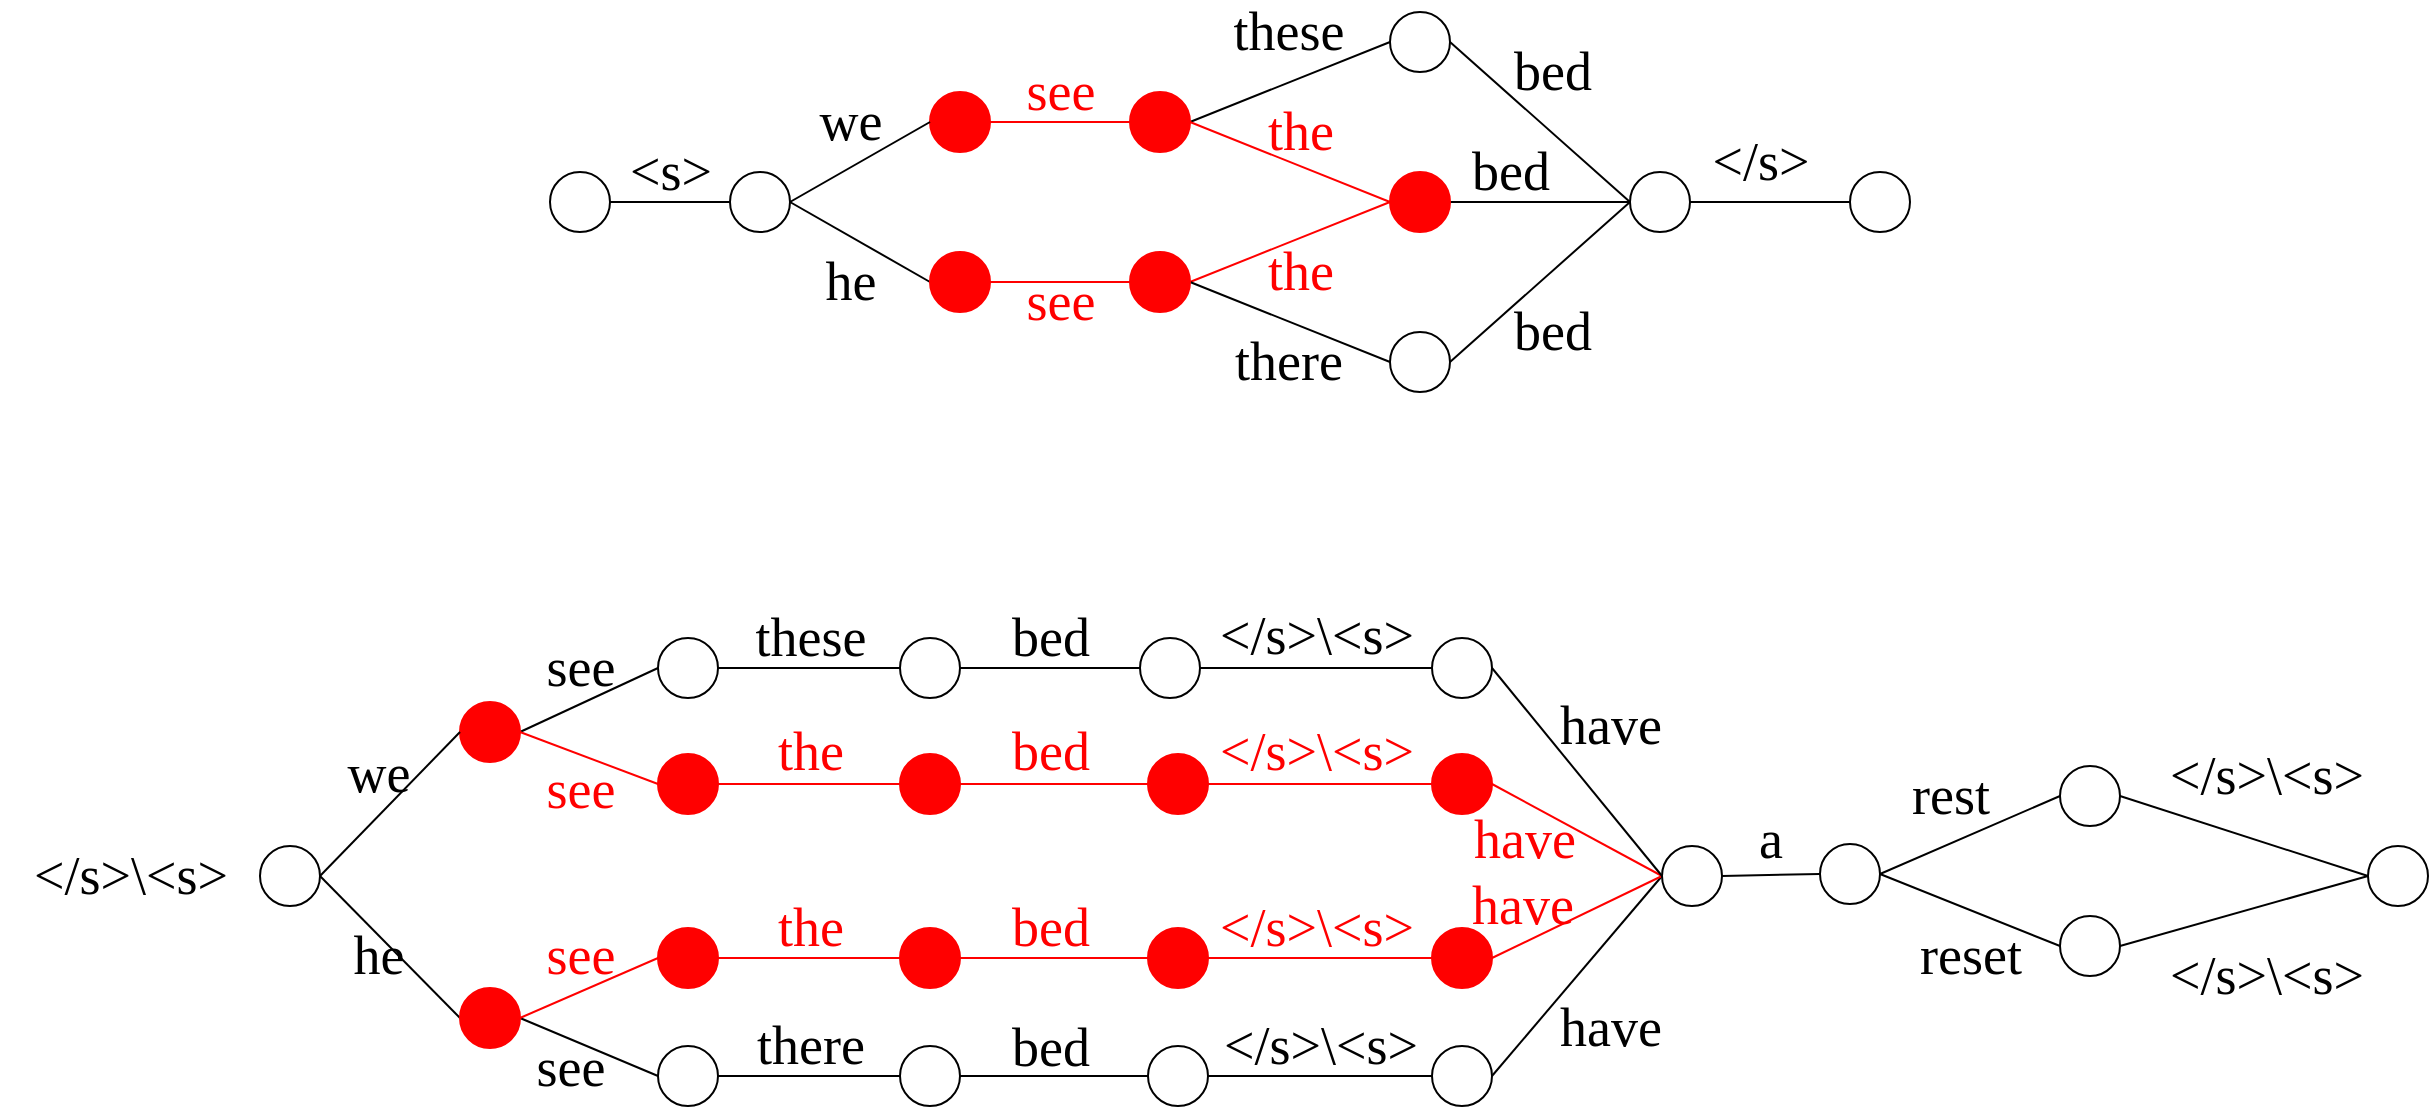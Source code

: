 <mxfile version="17.1.3" type="github"><diagram id="GkwxvoKI0v0egCr2lqlU" name="Page-1"><mxGraphModel dx="2365" dy="1613" grid="1" gridSize="10" guides="1" tooltips="1" connect="1" arrows="1" fold="1" page="1" pageScale="1" pageWidth="850" pageHeight="1100" math="0" shadow="0"><root><mxCell id="0"/><mxCell id="1" parent="0"/><mxCell id="Pq7oBgW0rJb-S-d0AddA-2" style="rounded=0;orthogonalLoop=1;jettySize=auto;html=1;exitX=1;exitY=0.5;exitDx=0;exitDy=0;entryX=0;entryY=0.5;entryDx=0;entryDy=0;endArrow=none;endFill=0;fontColor=#FF0000;strokeColor=#FF0000;fillColor=#e51400;" parent="1" source="Pq7oBgW0rJb-S-d0AddA-4" target="Pq7oBgW0rJb-S-d0AddA-7" edge="1"><mxGeometry relative="1" as="geometry"/></mxCell><mxCell id="Pq7oBgW0rJb-S-d0AddA-3" style="edgeStyle=none;rounded=0;orthogonalLoop=1;jettySize=auto;html=1;exitX=1;exitY=0.5;exitDx=0;exitDy=0;entryX=0;entryY=0.5;entryDx=0;entryDy=0;endArrow=none;endFill=0;fontColor=#FF0000;strokeColor=#FF0000;fillColor=#e51400;" parent="1" source="uQF2bjW9X4T5isOUZy0i-4" target="Pq7oBgW0rJb-S-d0AddA-10" edge="1"><mxGeometry relative="1" as="geometry"/></mxCell><mxCell id="Pq7oBgW0rJb-S-d0AddA-4" value="" style="ellipse;whiteSpace=wrap;html=1;aspect=fixed;fontColor=#ffffff;strokeColor=#FF0000;fillColor=#FF0000;" parent="1" vertex="1"><mxGeometry x="745" y="143" width="30" height="30" as="geometry"/></mxCell><mxCell id="Pq7oBgW0rJb-S-d0AddA-5" style="edgeStyle=none;rounded=0;orthogonalLoop=1;jettySize=auto;html=1;exitX=1;exitY=0.5;exitDx=0;exitDy=0;entryX=0;entryY=0.5;entryDx=0;entryDy=0;endArrow=none;endFill=0;" parent="1" source="Pq7oBgW0rJb-S-d0AddA-7" target="Pq7oBgW0rJb-S-d0AddA-12" edge="1"><mxGeometry relative="1" as="geometry"/></mxCell><mxCell id="Pq7oBgW0rJb-S-d0AddA-6" style="edgeStyle=none;rounded=0;orthogonalLoop=1;jettySize=auto;html=1;exitX=1;exitY=0.5;exitDx=0;exitDy=0;entryX=0;entryY=0.5;entryDx=0;entryDy=0;endArrow=none;endFill=0;strokeColor=#FF0000;fillColor=#e51400;" parent="1" source="Pq7oBgW0rJb-S-d0AddA-7" target="Pq7oBgW0rJb-S-d0AddA-15" edge="1"><mxGeometry relative="1" as="geometry"/></mxCell><mxCell id="Pq7oBgW0rJb-S-d0AddA-7" value="" style="ellipse;whiteSpace=wrap;html=1;aspect=fixed;fontColor=#ffffff;strokeColor=#FF0000;fillColor=#FF0000;" parent="1" vertex="1"><mxGeometry x="845" y="143" width="30" height="30" as="geometry"/></mxCell><mxCell id="Pq7oBgW0rJb-S-d0AddA-8" style="edgeStyle=none;rounded=0;orthogonalLoop=1;jettySize=auto;html=1;exitX=1;exitY=0.5;exitDx=0;exitDy=0;endArrow=none;endFill=0;entryX=0;entryY=0.5;entryDx=0;entryDy=0;strokeColor=#FF0000;fillColor=#e51400;" parent="1" source="Pq7oBgW0rJb-S-d0AddA-10" target="Pq7oBgW0rJb-S-d0AddA-15" edge="1"><mxGeometry relative="1" as="geometry"><mxPoint x="1045" y="223" as="targetPoint"/></mxGeometry></mxCell><mxCell id="Pq7oBgW0rJb-S-d0AddA-9" style="edgeStyle=none;rounded=0;orthogonalLoop=1;jettySize=auto;html=1;exitX=1;exitY=0.5;exitDx=0;exitDy=0;entryX=0;entryY=0.5;entryDx=0;entryDy=0;endArrow=none;endFill=0;" parent="1" source="Pq7oBgW0rJb-S-d0AddA-10" target="Pq7oBgW0rJb-S-d0AddA-17" edge="1"><mxGeometry relative="1" as="geometry"/></mxCell><mxCell id="Pq7oBgW0rJb-S-d0AddA-10" value="" style="ellipse;whiteSpace=wrap;html=1;aspect=fixed;fontColor=#ffffff;strokeColor=#FF0000;fillColor=#FF0000;" parent="1" vertex="1"><mxGeometry x="845" y="223" width="30" height="30" as="geometry"/></mxCell><mxCell id="Pq7oBgW0rJb-S-d0AddA-11" style="edgeStyle=none;rounded=0;orthogonalLoop=1;jettySize=auto;html=1;exitX=1;exitY=0.5;exitDx=0;exitDy=0;entryX=0;entryY=0.5;entryDx=0;entryDy=0;fontSize=18;endArrow=none;endFill=0;" parent="1" source="Pq7oBgW0rJb-S-d0AddA-12" target="Pq7oBgW0rJb-S-d0AddA-28" edge="1"><mxGeometry relative="1" as="geometry"/></mxCell><mxCell id="Pq7oBgW0rJb-S-d0AddA-12" value="" style="ellipse;whiteSpace=wrap;html=1;aspect=fixed;" parent="1" vertex="1"><mxGeometry x="975" y="103" width="30" height="30" as="geometry"/></mxCell><mxCell id="Pq7oBgW0rJb-S-d0AddA-13" style="edgeStyle=none;rounded=0;orthogonalLoop=1;jettySize=auto;html=1;exitX=1;exitY=0.5;exitDx=0;exitDy=0;entryX=0;entryY=0.5;entryDx=0;entryDy=0;fontSize=18;endArrow=none;endFill=0;" parent="1" source="Pq7oBgW0rJb-S-d0AddA-15" target="Pq7oBgW0rJb-S-d0AddA-28" edge="1"><mxGeometry relative="1" as="geometry"/></mxCell><mxCell id="Pq7oBgW0rJb-S-d0AddA-15" value="" style="ellipse;whiteSpace=wrap;html=1;aspect=fixed;strokeColor=#FF0000;fillColor=#FF0000;fontColor=#ffffff;" parent="1" vertex="1"><mxGeometry x="975" y="183" width="30" height="30" as="geometry"/></mxCell><mxCell id="Pq7oBgW0rJb-S-d0AddA-16" style="edgeStyle=none;rounded=0;orthogonalLoop=1;jettySize=auto;html=1;exitX=1;exitY=0.5;exitDx=0;exitDy=0;entryX=0;entryY=0.5;entryDx=0;entryDy=0;fontSize=18;endArrow=none;endFill=0;" parent="1" source="Pq7oBgW0rJb-S-d0AddA-17" target="Pq7oBgW0rJb-S-d0AddA-28" edge="1"><mxGeometry relative="1" as="geometry"><mxPoint x="1095" y="238" as="targetPoint"/></mxGeometry></mxCell><mxCell id="Pq7oBgW0rJb-S-d0AddA-17" value="" style="ellipse;whiteSpace=wrap;html=1;aspect=fixed;" parent="1" vertex="1"><mxGeometry x="975" y="263" width="30" height="30" as="geometry"/></mxCell><mxCell id="Pq7oBgW0rJb-S-d0AddA-24" style="edgeStyle=none;rounded=0;orthogonalLoop=1;jettySize=auto;html=1;exitX=1;exitY=0.5;exitDx=0;exitDy=0;entryX=0;entryY=0.5;entryDx=0;entryDy=0;fontSize=18;endArrow=none;endFill=0;" parent="1" source="Pq7oBgW0rJb-S-d0AddA-25" target="Pq7oBgW0rJb-S-d0AddA-4" edge="1"><mxGeometry relative="1" as="geometry"/></mxCell><mxCell id="uQF2bjW9X4T5isOUZy0i-5" style="rounded=0;orthogonalLoop=1;jettySize=auto;html=1;exitX=1;exitY=0.5;exitDx=0;exitDy=0;entryX=0;entryY=0.5;entryDx=0;entryDy=0;fontFamily=Georgia;fontSize=27;endArrow=none;endFill=0;" parent="1" source="Pq7oBgW0rJb-S-d0AddA-25" target="uQF2bjW9X4T5isOUZy0i-4" edge="1"><mxGeometry relative="1" as="geometry"/></mxCell><mxCell id="Pq7oBgW0rJb-S-d0AddA-25" value="" style="ellipse;whiteSpace=wrap;html=1;aspect=fixed;" parent="1" vertex="1"><mxGeometry x="645" y="183" width="30" height="30" as="geometry"/></mxCell><mxCell id="Pq7oBgW0rJb-S-d0AddA-27" style="edgeStyle=none;rounded=0;orthogonalLoop=1;jettySize=auto;html=1;exitX=1;exitY=0.5;exitDx=0;exitDy=0;entryX=0;entryY=0.5;entryDx=0;entryDy=0;fontSize=18;endArrow=none;endFill=0;" parent="1" source="Pq7oBgW0rJb-S-d0AddA-28" target="Pq7oBgW0rJb-S-d0AddA-35" edge="1"><mxGeometry relative="1" as="geometry"/></mxCell><mxCell id="Pq7oBgW0rJb-S-d0AddA-28" value="" style="ellipse;whiteSpace=wrap;html=1;aspect=fixed;" parent="1" vertex="1"><mxGeometry x="1095" y="183" width="30" height="30" as="geometry"/></mxCell><mxCell id="Pq7oBgW0rJb-S-d0AddA-35" value="" style="ellipse;whiteSpace=wrap;html=1;aspect=fixed;" parent="1" vertex="1"><mxGeometry x="1205" y="183" width="30" height="30" as="geometry"/></mxCell><mxCell id="uQF2bjW9X4T5isOUZy0i-2" style="edgeStyle=orthogonalEdgeStyle;rounded=0;orthogonalLoop=1;jettySize=auto;html=1;exitX=1;exitY=0.5;exitDx=0;exitDy=0;entryX=0;entryY=0.5;entryDx=0;entryDy=0;fontFamily=Georgia;fontSize=27;endArrow=none;endFill=0;" parent="1" source="uQF2bjW9X4T5isOUZy0i-1" target="Pq7oBgW0rJb-S-d0AddA-25" edge="1"><mxGeometry relative="1" as="geometry"/></mxCell><mxCell id="uQF2bjW9X4T5isOUZy0i-1" value="" style="ellipse;whiteSpace=wrap;html=1;aspect=fixed;" parent="1" vertex="1"><mxGeometry x="555" y="183" width="30" height="30" as="geometry"/></mxCell><mxCell id="uQF2bjW9X4T5isOUZy0i-3" value="&lt;font style=&quot;font-size: 27px&quot; face=&quot;Georgia&quot;&gt;&amp;lt;s&amp;gt;&lt;/font&gt;" style="text;html=1;align=center;verticalAlign=middle;resizable=0;points=[];autosize=1;strokeColor=none;fillColor=none;" parent="1" vertex="1"><mxGeometry x="585" y="173" width="60" height="20" as="geometry"/></mxCell><mxCell id="uQF2bjW9X4T5isOUZy0i-4" value="" style="ellipse;whiteSpace=wrap;html=1;aspect=fixed;fontColor=#ffffff;strokeColor=#FF0000;fillColor=#FF0000;" parent="1" vertex="1"><mxGeometry x="745" y="223" width="30" height="30" as="geometry"/></mxCell><mxCell id="uQF2bjW9X4T5isOUZy0i-6" value="&lt;font style=&quot;font-size: 27px&quot; face=&quot;Georgia&quot;&gt;we&lt;/font&gt;" style="text;html=1;align=center;verticalAlign=middle;resizable=0;points=[];autosize=1;strokeColor=none;fillColor=none;" parent="1" vertex="1"><mxGeometry x="680" y="148" width="50" height="20" as="geometry"/></mxCell><mxCell id="uQF2bjW9X4T5isOUZy0i-7" value="&lt;font style=&quot;font-size: 27px&quot; face=&quot;Georgia&quot;&gt;he&lt;/font&gt;" style="text;html=1;align=center;verticalAlign=middle;resizable=0;points=[];autosize=1;strokeColor=none;fillColor=none;" parent="1" vertex="1"><mxGeometry x="685" y="228" width="40" height="20" as="geometry"/></mxCell><mxCell id="uQF2bjW9X4T5isOUZy0i-8" value="&lt;font style=&quot;font-size: 27px&quot; face=&quot;Georgia&quot;&gt;see&lt;/font&gt;" style="text;html=1;align=center;verticalAlign=middle;resizable=0;points=[];autosize=1;strokeColor=none;fillColor=none;fontColor=#FF0000;" parent="1" vertex="1"><mxGeometry x="785" y="133" width="50" height="20" as="geometry"/></mxCell><mxCell id="uQF2bjW9X4T5isOUZy0i-9" value="&lt;font style=&quot;font-size: 27px&quot; face=&quot;Georgia&quot;&gt;see&lt;/font&gt;" style="text;html=1;align=center;verticalAlign=middle;resizable=0;points=[];autosize=1;strokeColor=none;fillColor=none;fontColor=#FF0000;" parent="1" vertex="1"><mxGeometry x="785" y="238" width="50" height="20" as="geometry"/></mxCell><mxCell id="uQF2bjW9X4T5isOUZy0i-10" value="&lt;font style=&quot;font-size: 27px&quot; face=&quot;Georgia&quot;&gt;the&lt;/font&gt;" style="text;html=1;align=center;verticalAlign=middle;resizable=0;points=[];autosize=1;strokeColor=none;fillColor=none;fontColor=#FF0000;" parent="1" vertex="1"><mxGeometry x="905" y="223" width="50" height="20" as="geometry"/></mxCell><mxCell id="uQF2bjW9X4T5isOUZy0i-11" value="&lt;font style=&quot;font-size: 27px&quot; face=&quot;Georgia&quot;&gt;the&lt;/font&gt;" style="text;html=1;align=center;verticalAlign=middle;resizable=0;points=[];autosize=1;strokeColor=none;fillColor=none;fontColor=#FF0000;" parent="1" vertex="1"><mxGeometry x="905" y="153" width="50" height="20" as="geometry"/></mxCell><mxCell id="uQF2bjW9X4T5isOUZy0i-12" value="&lt;font style=&quot;font-size: 27px&quot; face=&quot;Georgia&quot;&gt;these&lt;/font&gt;" style="text;html=1;align=center;verticalAlign=middle;resizable=0;points=[];autosize=1;strokeColor=none;fillColor=none;" parent="1" vertex="1"><mxGeometry x="884" y="103" width="80" height="20" as="geometry"/></mxCell><mxCell id="uQF2bjW9X4T5isOUZy0i-13" value="&lt;font style=&quot;font-size: 27px&quot; face=&quot;Georgia&quot;&gt;there&lt;/font&gt;" style="text;html=1;align=center;verticalAlign=middle;resizable=0;points=[];autosize=1;strokeColor=none;fillColor=none;" parent="1" vertex="1"><mxGeometry x="884" y="268" width="80" height="20" as="geometry"/></mxCell><mxCell id="uQF2bjW9X4T5isOUZy0i-14" value="&lt;font style=&quot;font-size: 27px&quot; face=&quot;Georgia&quot;&gt;bed&lt;/font&gt;" style="text;html=1;align=center;verticalAlign=middle;resizable=0;points=[];autosize=1;strokeColor=none;fillColor=none;" parent="1" vertex="1"><mxGeometry x="1026" y="123" width="60" height="20" as="geometry"/></mxCell><mxCell id="uQF2bjW9X4T5isOUZy0i-15" value="&lt;font style=&quot;font-size: 27px&quot; face=&quot;Georgia&quot;&gt;bed&lt;/font&gt;" style="text;html=1;align=center;verticalAlign=middle;resizable=0;points=[];autosize=1;strokeColor=none;fillColor=none;" parent="1" vertex="1"><mxGeometry x="1005" y="173" width="60" height="20" as="geometry"/></mxCell><mxCell id="uQF2bjW9X4T5isOUZy0i-18" value="&lt;font style=&quot;font-size: 27px&quot; face=&quot;Georgia&quot;&gt;&amp;lt;/s&amp;gt;&lt;/font&gt;" style="text;html=1;align=center;verticalAlign=middle;resizable=0;points=[];autosize=1;strokeColor=none;fillColor=none;" parent="1" vertex="1"><mxGeometry x="1125" y="168" width="70" height="20" as="geometry"/></mxCell><mxCell id="uQF2bjW9X4T5isOUZy0i-20" style="rounded=0;orthogonalLoop=1;jettySize=auto;html=1;exitX=1;exitY=0.5;exitDx=0;exitDy=0;entryX=0;entryY=0.5;entryDx=0;entryDy=0;endArrow=none;endFill=0;fontColor=#FF0000;strokeColor=#000000;" parent="1" source="uQF2bjW9X4T5isOUZy0i-22" target="uQF2bjW9X4T5isOUZy0i-25" edge="1"><mxGeometry relative="1" as="geometry"/></mxCell><mxCell id="uQF2bjW9X4T5isOUZy0i-21" style="edgeStyle=none;rounded=0;orthogonalLoop=1;jettySize=auto;html=1;exitX=1;exitY=0.5;exitDx=0;exitDy=0;entryX=0;entryY=0.5;entryDx=0;entryDy=0;endArrow=none;endFill=0;fontColor=#FF0000;strokeColor=#000000;" parent="1" source="uQF2bjW9X4T5isOUZy0i-47" target="uQF2bjW9X4T5isOUZy0i-28" edge="1"><mxGeometry relative="1" as="geometry"/></mxCell><mxCell id="LwhTmWAjGXsf5G4LRFbt-48" style="edgeStyle=none;rounded=0;orthogonalLoop=1;jettySize=auto;html=1;exitX=1;exitY=0.5;exitDx=0;exitDy=0;entryX=0;entryY=0.5;entryDx=0;entryDy=0;fontColor=#FF0000;endArrow=none;endFill=0;strokeColor=#FF0000;" parent="1" source="uQF2bjW9X4T5isOUZy0i-22" target="LwhTmWAjGXsf5G4LRFbt-44" edge="1"><mxGeometry relative="1" as="geometry"/></mxCell><mxCell id="uQF2bjW9X4T5isOUZy0i-22" value="" style="ellipse;whiteSpace=wrap;html=1;aspect=fixed;fillColor=#FF0000;strokeColor=#FF0000;" parent="1" vertex="1"><mxGeometry x="510" y="448" width="30" height="30" as="geometry"/></mxCell><mxCell id="uQF2bjW9X4T5isOUZy0i-23" style="edgeStyle=none;rounded=0;orthogonalLoop=1;jettySize=auto;html=1;exitX=1;exitY=0.5;exitDx=0;exitDy=0;entryX=0;entryY=0.5;entryDx=0;entryDy=0;endArrow=none;endFill=0;" parent="1" source="uQF2bjW9X4T5isOUZy0i-25" target="uQF2bjW9X4T5isOUZy0i-30" edge="1"><mxGeometry relative="1" as="geometry"/></mxCell><mxCell id="uQF2bjW9X4T5isOUZy0i-25" value="" style="ellipse;whiteSpace=wrap;html=1;aspect=fixed;fillColor=none;" parent="1" vertex="1"><mxGeometry x="609" y="416" width="30" height="30" as="geometry"/></mxCell><mxCell id="uQF2bjW9X4T5isOUZy0i-27" style="edgeStyle=none;rounded=0;orthogonalLoop=1;jettySize=auto;html=1;exitX=1;exitY=0.5;exitDx=0;exitDy=0;entryX=0;entryY=0.5;entryDx=0;entryDy=0;endArrow=none;endFill=0;" parent="1" source="uQF2bjW9X4T5isOUZy0i-28" target="uQF2bjW9X4T5isOUZy0i-35" edge="1"><mxGeometry relative="1" as="geometry"><mxPoint x="630" y="570" as="sourcePoint"/></mxGeometry></mxCell><mxCell id="uQF2bjW9X4T5isOUZy0i-28" value="" style="ellipse;whiteSpace=wrap;html=1;aspect=fixed;fillColor=none;" parent="1" vertex="1"><mxGeometry x="609" y="620" width="30" height="30" as="geometry"/></mxCell><mxCell id="LwhTmWAjGXsf5G4LRFbt-18" style="edgeStyle=none;rounded=0;orthogonalLoop=1;jettySize=auto;html=1;exitX=1;exitY=0.5;exitDx=0;exitDy=0;entryX=0;entryY=0.5;entryDx=0;entryDy=0;fontColor=#000000;endArrow=none;endFill=0;strokeColor=#000000;" parent="1" source="uQF2bjW9X4T5isOUZy0i-30" target="LwhTmWAjGXsf5G4LRFbt-15" edge="1"><mxGeometry relative="1" as="geometry"/></mxCell><mxCell id="uQF2bjW9X4T5isOUZy0i-30" value="" style="ellipse;whiteSpace=wrap;html=1;aspect=fixed;" parent="1" vertex="1"><mxGeometry x="730" y="416" width="30" height="30" as="geometry"/></mxCell><mxCell id="uQF2bjW9X4T5isOUZy0i-31" style="edgeStyle=none;rounded=0;orthogonalLoop=1;jettySize=auto;html=1;exitX=1;exitY=0.5;exitDx=0;exitDy=0;entryX=0;entryY=0.5;entryDx=0;entryDy=0;fontSize=18;endArrow=none;endFill=0;fontColor=#FF0000;strokeColor=#FF0000;" parent="1" source="uQF2bjW9X4T5isOUZy0i-33" target="uQF2bjW9X4T5isOUZy0i-40" edge="1"><mxGeometry relative="1" as="geometry"/></mxCell><mxCell id="uQF2bjW9X4T5isOUZy0i-33" value="" style="ellipse;whiteSpace=wrap;html=1;aspect=fixed;fontColor=#FF0000;fillColor=#FF0000;strokeColor=#FF0000;" parent="1" vertex="1"><mxGeometry x="730" y="474" width="30" height="30" as="geometry"/></mxCell><mxCell id="uQF2bjW9X4T5isOUZy0i-34" style="edgeStyle=none;rounded=0;orthogonalLoop=1;jettySize=auto;html=1;exitX=1;exitY=0.5;exitDx=0;exitDy=0;entryX=0;entryY=0.5;entryDx=0;entryDy=0;fontSize=18;endArrow=none;endFill=0;" parent="1" source="uQF2bjW9X4T5isOUZy0i-35" target="LwhTmWAjGXsf5G4LRFbt-22" edge="1"><mxGeometry relative="1" as="geometry"><mxPoint x="850" y="555.0" as="targetPoint"/></mxGeometry></mxCell><mxCell id="uQF2bjW9X4T5isOUZy0i-35" value="" style="ellipse;whiteSpace=wrap;html=1;aspect=fixed;" parent="1" vertex="1"><mxGeometry x="730" y="620" width="30" height="30" as="geometry"/></mxCell><mxCell id="uQF2bjW9X4T5isOUZy0i-36" style="edgeStyle=none;rounded=0;orthogonalLoop=1;jettySize=auto;html=1;exitX=1;exitY=0.5;exitDx=0;exitDy=0;entryX=0;entryY=0.5;entryDx=0;entryDy=0;fontSize=18;endArrow=none;endFill=0;" parent="1" source="uQF2bjW9X4T5isOUZy0i-38" target="uQF2bjW9X4T5isOUZy0i-22" edge="1"><mxGeometry relative="1" as="geometry"/></mxCell><mxCell id="uQF2bjW9X4T5isOUZy0i-37" style="rounded=0;orthogonalLoop=1;jettySize=auto;html=1;exitX=1;exitY=0.5;exitDx=0;exitDy=0;entryX=0;entryY=0.5;entryDx=0;entryDy=0;fontFamily=Georgia;fontSize=27;endArrow=none;endFill=0;" parent="1" source="uQF2bjW9X4T5isOUZy0i-38" target="uQF2bjW9X4T5isOUZy0i-47" edge="1"><mxGeometry relative="1" as="geometry"/></mxCell><mxCell id="uQF2bjW9X4T5isOUZy0i-38" value="" style="ellipse;whiteSpace=wrap;html=1;aspect=fixed;" parent="1" vertex="1"><mxGeometry x="410" y="520" width="30" height="30" as="geometry"/></mxCell><mxCell id="uQF2bjW9X4T5isOUZy0i-39" style="edgeStyle=none;rounded=0;orthogonalLoop=1;jettySize=auto;html=1;exitX=1;exitY=0.5;exitDx=0;exitDy=0;entryX=0;entryY=0.5;entryDx=0;entryDy=0;fontSize=18;endArrow=none;endFill=0;fontColor=#FF0000;strokeColor=#FF0000;" parent="1" source="uQF2bjW9X4T5isOUZy0i-40" target="uQF2bjW9X4T5isOUZy0i-43" edge="1"><mxGeometry relative="1" as="geometry"/></mxCell><mxCell id="uQF2bjW9X4T5isOUZy0i-40" value="" style="ellipse;whiteSpace=wrap;html=1;aspect=fixed;fontColor=#FF0000;fillColor=#FF0000;strokeColor=#FF0000;" parent="1" vertex="1"><mxGeometry x="854" y="474" width="30" height="30" as="geometry"/></mxCell><mxCell id="LwhTmWAjGXsf5G4LRFbt-53" style="edgeStyle=none;rounded=0;orthogonalLoop=1;jettySize=auto;html=1;exitX=1;exitY=0.5;exitDx=0;exitDy=0;entryX=0;entryY=0.5;entryDx=0;entryDy=0;fontColor=#FF0000;endArrow=none;endFill=0;strokeColor=#FF0000;" parent="1" source="uQF2bjW9X4T5isOUZy0i-43" target="LwhTmWAjGXsf5G4LRFbt-28" edge="1"><mxGeometry relative="1" as="geometry"/></mxCell><mxCell id="uQF2bjW9X4T5isOUZy0i-43" value="" style="ellipse;whiteSpace=wrap;html=1;aspect=fixed;fontColor=#FF0000;fillColor=#FF0000;strokeColor=#FF0000;" parent="1" vertex="1"><mxGeometry x="996" y="474" width="30" height="30" as="geometry"/></mxCell><mxCell id="uQF2bjW9X4T5isOUZy0i-46" value="&lt;span style=&quot;font-family: &amp;#34;georgia&amp;#34; ; font-size: 27px&quot;&gt;&amp;lt;/s&amp;gt;\&amp;lt;s&amp;gt;&lt;/span&gt;" style="text;html=1;align=center;verticalAlign=middle;resizable=0;points=[];autosize=1;strokeColor=none;fillColor=none;" parent="1" vertex="1"><mxGeometry x="280" y="525" width="130" height="20" as="geometry"/></mxCell><mxCell id="LwhTmWAjGXsf5G4LRFbt-50" style="edgeStyle=none;rounded=0;orthogonalLoop=1;jettySize=auto;html=1;exitX=1;exitY=0.5;exitDx=0;exitDy=0;entryX=0;entryY=0.5;entryDx=0;entryDy=0;fontColor=#FF0000;endArrow=none;endFill=0;strokeColor=#FF0000;" parent="1" source="uQF2bjW9X4T5isOUZy0i-47" target="LwhTmWAjGXsf5G4LRFbt-45" edge="1"><mxGeometry relative="1" as="geometry"/></mxCell><mxCell id="uQF2bjW9X4T5isOUZy0i-47" value="" style="ellipse;whiteSpace=wrap;html=1;aspect=fixed;fillColor=#FF0000;strokeColor=#FF0000;" parent="1" vertex="1"><mxGeometry x="510" y="591" width="30" height="30" as="geometry"/></mxCell><mxCell id="uQF2bjW9X4T5isOUZy0i-48" value="&lt;font style=&quot;font-size: 27px&quot; face=&quot;Georgia&quot;&gt;we&lt;/font&gt;" style="text;html=1;align=center;verticalAlign=middle;resizable=0;points=[];autosize=1;strokeColor=none;fillColor=none;" parent="1" vertex="1"><mxGeometry x="444" y="474" width="50" height="20" as="geometry"/></mxCell><mxCell id="uQF2bjW9X4T5isOUZy0i-49" value="&lt;font style=&quot;font-size: 27px&quot; face=&quot;Georgia&quot;&gt;he&lt;/font&gt;" style="text;html=1;align=center;verticalAlign=middle;resizable=0;points=[];autosize=1;strokeColor=none;fillColor=none;" parent="1" vertex="1"><mxGeometry x="449" y="565" width="40" height="20" as="geometry"/></mxCell><mxCell id="uQF2bjW9X4T5isOUZy0i-50" value="&lt;font style=&quot;font-size: 27px&quot; face=&quot;Georgia&quot;&gt;see&lt;/font&gt;" style="text;html=1;align=center;verticalAlign=middle;resizable=0;points=[];autosize=1;fillColor=none;" parent="1" vertex="1"><mxGeometry x="545" y="421" width="50" height="20" as="geometry"/></mxCell><mxCell id="uQF2bjW9X4T5isOUZy0i-51" value="&lt;font style=&quot;font-size: 27px&quot; face=&quot;Georgia&quot;&gt;see&lt;/font&gt;" style="text;html=1;align=center;verticalAlign=middle;resizable=0;points=[];autosize=1;fillColor=none;" parent="1" vertex="1"><mxGeometry x="540" y="621" width="50" height="20" as="geometry"/></mxCell><mxCell id="uQF2bjW9X4T5isOUZy0i-52" value="&lt;font style=&quot;font-size: 27px&quot; face=&quot;Georgia&quot;&gt;the&lt;/font&gt;" style="text;html=1;align=center;verticalAlign=middle;resizable=0;points=[];autosize=1;strokeColor=none;fillColor=none;fontColor=#FF0000;" parent="1" vertex="1"><mxGeometry x="660" y="551" width="50" height="20" as="geometry"/></mxCell><mxCell id="uQF2bjW9X4T5isOUZy0i-53" value="&lt;font style=&quot;font-size: 27px&quot; face=&quot;Georgia&quot;&gt;the&lt;/font&gt;" style="text;html=1;align=center;verticalAlign=middle;resizable=0;points=[];autosize=1;strokeColor=none;fillColor=none;fontColor=#FF0000;" parent="1" vertex="1"><mxGeometry x="660" y="463" width="50" height="20" as="geometry"/></mxCell><mxCell id="uQF2bjW9X4T5isOUZy0i-54" value="&lt;font style=&quot;font-size: 27px&quot; face=&quot;Georgia&quot;&gt;these&lt;/font&gt;" style="text;html=1;align=center;verticalAlign=middle;resizable=0;points=[];autosize=1;strokeColor=none;fillColor=none;" parent="1" vertex="1"><mxGeometry x="645" y="406" width="80" height="20" as="geometry"/></mxCell><mxCell id="uQF2bjW9X4T5isOUZy0i-55" value="&lt;font style=&quot;font-size: 27px&quot; face=&quot;Georgia&quot;&gt;there&lt;/font&gt;" style="text;html=1;align=center;verticalAlign=middle;resizable=0;points=[];autosize=1;strokeColor=none;fillColor=none;" parent="1" vertex="1"><mxGeometry x="645" y="610" width="80" height="20" as="geometry"/></mxCell><mxCell id="uQF2bjW9X4T5isOUZy0i-56" value="&lt;font style=&quot;font-size: 27px&quot; face=&quot;Georgia&quot;&gt;bed&lt;/font&gt;" style="text;html=1;align=center;verticalAlign=middle;resizable=0;points=[];autosize=1;strokeColor=none;fillColor=none;fontColor=#000000;" parent="1" vertex="1"><mxGeometry x="775" y="406" width="60" height="20" as="geometry"/></mxCell><mxCell id="uQF2bjW9X4T5isOUZy0i-57" value="&lt;font style=&quot;font-size: 27px&quot; face=&quot;Georgia&quot;&gt;bed&lt;/font&gt;" style="text;html=1;align=center;verticalAlign=middle;resizable=0;points=[];autosize=1;strokeColor=none;fillColor=none;fontColor=#FF0000;" parent="1" vertex="1"><mxGeometry x="775" y="463" width="60" height="20" as="geometry"/></mxCell><mxCell id="uQF2bjW9X4T5isOUZy0i-60" value="&lt;font style=&quot;font-size: 27px&quot; face=&quot;Georgia&quot;&gt;&amp;lt;/s&amp;gt;\&amp;lt;s&amp;gt;&lt;/font&gt;" style="text;html=1;align=center;verticalAlign=middle;resizable=0;points=[];autosize=1;strokeColor=none;fillColor=none;fontColor=#000000;" parent="1" vertex="1"><mxGeometry x="873" y="405" width="130" height="20" as="geometry"/></mxCell><mxCell id="uQF2bjW9X4T5isOUZy0i-73" style="edgeStyle=none;rounded=0;orthogonalLoop=1;jettySize=auto;html=1;exitX=1;exitY=0.5;exitDx=0;exitDy=0;entryX=0;entryY=0.5;entryDx=0;entryDy=0;fontSize=18;endArrow=none;endFill=0;" parent="1" source="uQF2bjW9X4T5isOUZy0i-75" target="uQF2bjW9X4T5isOUZy0i-82" edge="1"><mxGeometry relative="1" as="geometry"/></mxCell><mxCell id="uQF2bjW9X4T5isOUZy0i-74" style="edgeStyle=none;rounded=0;orthogonalLoop=1;jettySize=auto;html=1;exitX=1;exitY=0.5;exitDx=0;exitDy=0;entryX=0;entryY=0.5;entryDx=0;entryDy=0;fontSize=18;endArrow=none;endFill=0;" parent="1" source="uQF2bjW9X4T5isOUZy0i-75" target="uQF2bjW9X4T5isOUZy0i-84" edge="1"><mxGeometry relative="1" as="geometry"/></mxCell><mxCell id="uQF2bjW9X4T5isOUZy0i-75" value="" style="ellipse;whiteSpace=wrap;html=1;aspect=fixed;fillColor=none;" parent="1" vertex="1"><mxGeometry x="1190" y="519" width="30" height="30" as="geometry"/></mxCell><mxCell id="uQF2bjW9X4T5isOUZy0i-81" style="edgeStyle=none;rounded=0;orthogonalLoop=1;jettySize=auto;html=1;exitX=1;exitY=0.5;exitDx=0;exitDy=0;entryX=0;entryY=0.5;entryDx=0;entryDy=0;fontSize=18;endArrow=none;endFill=0;" parent="1" source="uQF2bjW9X4T5isOUZy0i-82" target="uQF2bjW9X4T5isOUZy0i-85" edge="1"><mxGeometry relative="1" as="geometry"/></mxCell><mxCell id="uQF2bjW9X4T5isOUZy0i-82" value="" style="ellipse;whiteSpace=wrap;html=1;aspect=fixed;" parent="1" vertex="1"><mxGeometry x="1310" y="480" width="30" height="30" as="geometry"/></mxCell><mxCell id="uQF2bjW9X4T5isOUZy0i-83" style="edgeStyle=none;rounded=0;orthogonalLoop=1;jettySize=auto;html=1;exitX=1;exitY=0.5;exitDx=0;exitDy=0;fontSize=18;endArrow=none;endFill=0;entryX=0;entryY=0.5;entryDx=0;entryDy=0;" parent="1" source="uQF2bjW9X4T5isOUZy0i-84" target="uQF2bjW9X4T5isOUZy0i-85" edge="1"><mxGeometry relative="1" as="geometry"><mxPoint x="1570" y="560" as="targetPoint"/></mxGeometry></mxCell><mxCell id="uQF2bjW9X4T5isOUZy0i-84" value="" style="ellipse;whiteSpace=wrap;html=1;aspect=fixed;" parent="1" vertex="1"><mxGeometry x="1310" y="555" width="30" height="30" as="geometry"/></mxCell><mxCell id="uQF2bjW9X4T5isOUZy0i-85" value="" style="ellipse;whiteSpace=wrap;html=1;aspect=fixed;" parent="1" vertex="1"><mxGeometry x="1464" y="520" width="30" height="30" as="geometry"/></mxCell><mxCell id="uQF2bjW9X4T5isOUZy0i-99" value="&lt;font style=&quot;font-size: 27px&quot; face=&quot;Georgia&quot;&gt;rest&lt;/font&gt;" style="text;html=1;align=center;verticalAlign=middle;resizable=0;points=[];autosize=1;strokeColor=none;fillColor=none;" parent="1" vertex="1"><mxGeometry x="1225" y="485" width="60" height="20" as="geometry"/></mxCell><mxCell id="uQF2bjW9X4T5isOUZy0i-100" value="&lt;font style=&quot;font-size: 27px&quot; face=&quot;Georgia&quot;&gt;reset&lt;/font&gt;" style="text;html=1;align=center;verticalAlign=middle;resizable=0;points=[];autosize=1;strokeColor=none;fillColor=none;" parent="1" vertex="1"><mxGeometry x="1230" y="565" width="70" height="20" as="geometry"/></mxCell><mxCell id="uQF2bjW9X4T5isOUZy0i-104" value="&lt;font style=&quot;font-size: 27px&quot; face=&quot;Georgia&quot;&gt;&amp;lt;/s&amp;gt;\&amp;lt;s&amp;gt;&lt;/font&gt;" style="text;html=1;align=center;verticalAlign=middle;resizable=0;points=[];autosize=1;strokeColor=none;fillColor=none;" parent="1" vertex="1"><mxGeometry x="1348" y="475" width="130" height="20" as="geometry"/></mxCell><mxCell id="uQF2bjW9X4T5isOUZy0i-105" value="&lt;font style=&quot;font-size: 27px&quot; face=&quot;Georgia&quot;&gt;&amp;lt;/s&amp;gt;\&amp;lt;s&amp;gt;&lt;/font&gt;" style="text;html=1;align=center;verticalAlign=middle;resizable=0;points=[];autosize=1;strokeColor=none;fillColor=none;" parent="1" vertex="1"><mxGeometry x="1348" y="575" width="130" height="20" as="geometry"/></mxCell><mxCell id="uQF2bjW9X4T5isOUZy0i-108" value="&lt;font style=&quot;font-size: 27px&quot; face=&quot;Georgia&quot;&gt;bed&lt;/font&gt;" style="text;html=1;align=center;verticalAlign=middle;resizable=0;points=[];autosize=1;strokeColor=none;fillColor=none;" parent="1" vertex="1"><mxGeometry x="1026" y="253" width="60" height="20" as="geometry"/></mxCell><mxCell id="LwhTmWAjGXsf5G4LRFbt-55" style="edgeStyle=none;rounded=0;orthogonalLoop=1;jettySize=auto;html=1;exitX=1;exitY=0.5;exitDx=0;exitDy=0;fontColor=#FF0000;endArrow=none;endFill=0;strokeColor=#000000;entryX=0;entryY=0.5;entryDx=0;entryDy=0;" parent="1" source="LwhTmWAjGXsf5G4LRFbt-5" target="LwhTmWAjGXsf5G4LRFbt-28" edge="1"><mxGeometry relative="1" as="geometry"><mxPoint x="1100" y="550" as="targetPoint"/></mxGeometry></mxCell><mxCell id="LwhTmWAjGXsf5G4LRFbt-5" value="" style="ellipse;whiteSpace=wrap;html=1;aspect=fixed;fillColor=none;" parent="1" vertex="1"><mxGeometry x="996" y="620" width="30" height="30" as="geometry"/></mxCell><mxCell id="LwhTmWAjGXsf5G4LRFbt-54" style="edgeStyle=none;rounded=0;orthogonalLoop=1;jettySize=auto;html=1;exitX=1;exitY=0.5;exitDx=0;exitDy=0;fontColor=#FF0000;endArrow=none;endFill=0;strokeColor=#FF0000;entryX=0;entryY=0.5;entryDx=0;entryDy=0;" parent="1" source="LwhTmWAjGXsf5G4LRFbt-6" target="LwhTmWAjGXsf5G4LRFbt-28" edge="1"><mxGeometry relative="1" as="geometry"><mxPoint x="1090" y="550" as="targetPoint"/></mxGeometry></mxCell><mxCell id="LwhTmWAjGXsf5G4LRFbt-6" value="" style="ellipse;whiteSpace=wrap;html=1;aspect=fixed;fontColor=#FF0000;fillColor=#FF0000;strokeColor=#FF0000;" parent="1" vertex="1"><mxGeometry x="996" y="561" width="30" height="30" as="geometry"/></mxCell><mxCell id="LwhTmWAjGXsf5G4LRFbt-35" style="edgeStyle=none;rounded=0;orthogonalLoop=1;jettySize=auto;html=1;exitX=1;exitY=0.5;exitDx=0;exitDy=0;entryX=0;entryY=0.5;entryDx=0;entryDy=0;fontColor=#FF0000;endArrow=none;endFill=0;strokeColor=#000000;" parent="1" source="LwhTmWAjGXsf5G4LRFbt-7" target="LwhTmWAjGXsf5G4LRFbt-28" edge="1"><mxGeometry relative="1" as="geometry"/></mxCell><mxCell id="LwhTmWAjGXsf5G4LRFbt-7" value="" style="ellipse;whiteSpace=wrap;html=1;aspect=fixed;fillColor=none;" parent="1" vertex="1"><mxGeometry x="996" y="416" width="30" height="30" as="geometry"/></mxCell><mxCell id="LwhTmWAjGXsf5G4LRFbt-10" value="&lt;font style=&quot;font-size: 27px&quot; face=&quot;Georgia&quot;&gt;have&lt;/font&gt;" style="text;html=1;align=center;verticalAlign=middle;resizable=0;points=[];autosize=1;strokeColor=none;fillColor=none;fontColor=#000000;" parent="1" vertex="1"><mxGeometry x="1050" y="450" width="70" height="20" as="geometry"/></mxCell><mxCell id="LwhTmWAjGXsf5G4LRFbt-17" style="edgeStyle=none;rounded=0;orthogonalLoop=1;jettySize=auto;html=1;exitX=1;exitY=0.5;exitDx=0;exitDy=0;entryX=0;entryY=0.5;entryDx=0;entryDy=0;fontColor=#000000;endArrow=none;endFill=0;strokeColor=#000000;" parent="1" source="LwhTmWAjGXsf5G4LRFbt-15" target="LwhTmWAjGXsf5G4LRFbt-7" edge="1"><mxGeometry relative="1" as="geometry"/></mxCell><mxCell id="LwhTmWAjGXsf5G4LRFbt-15" value="" style="ellipse;whiteSpace=wrap;html=1;aspect=fixed;" parent="1" vertex="1"><mxGeometry x="850" y="416" width="30" height="30" as="geometry"/></mxCell><mxCell id="LwhTmWAjGXsf5G4LRFbt-23" style="edgeStyle=none;rounded=0;orthogonalLoop=1;jettySize=auto;html=1;exitX=1;exitY=0.5;exitDx=0;exitDy=0;entryX=0;entryY=0.5;entryDx=0;entryDy=0;fontColor=#FF0000;endArrow=none;endFill=0;strokeColor=#FF0000;" parent="1" source="LwhTmWAjGXsf5G4LRFbt-19" target="LwhTmWAjGXsf5G4LRFbt-21" edge="1"><mxGeometry relative="1" as="geometry"/></mxCell><mxCell id="LwhTmWAjGXsf5G4LRFbt-19" value="" style="ellipse;whiteSpace=wrap;html=1;aspect=fixed;fontColor=#FF0000;fillColor=#FF0000;strokeColor=#FF0000;" parent="1" vertex="1"><mxGeometry x="730" y="561" width="30" height="30" as="geometry"/></mxCell><mxCell id="LwhTmWAjGXsf5G4LRFbt-20" value="&lt;font style=&quot;font-size: 27px&quot; face=&quot;Georgia&quot;&gt;&amp;lt;/s&amp;gt;\&amp;lt;s&amp;gt;&lt;/font&gt;" style="text;html=1;align=center;verticalAlign=middle;resizable=0;points=[];autosize=1;strokeColor=none;fillColor=none;fontColor=#FF0000;" parent="1" vertex="1"><mxGeometry x="873" y="463" width="130" height="20" as="geometry"/></mxCell><mxCell id="LwhTmWAjGXsf5G4LRFbt-24" style="edgeStyle=none;rounded=0;orthogonalLoop=1;jettySize=auto;html=1;exitX=1;exitY=0.5;exitDx=0;exitDy=0;entryX=0;entryY=0.5;entryDx=0;entryDy=0;fontColor=#FF0000;endArrow=none;endFill=0;strokeColor=#FF0000;" parent="1" source="LwhTmWAjGXsf5G4LRFbt-21" target="LwhTmWAjGXsf5G4LRFbt-6" edge="1"><mxGeometry relative="1" as="geometry"/></mxCell><mxCell id="LwhTmWAjGXsf5G4LRFbt-21" value="" style="ellipse;whiteSpace=wrap;html=1;aspect=fixed;fontColor=#FF0000;fillColor=#FF0000;strokeColor=#FF0000;" parent="1" vertex="1"><mxGeometry x="854" y="561" width="30" height="30" as="geometry"/></mxCell><mxCell id="LwhTmWAjGXsf5G4LRFbt-25" style="edgeStyle=none;rounded=0;orthogonalLoop=1;jettySize=auto;html=1;exitX=1;exitY=0.5;exitDx=0;exitDy=0;entryX=0;entryY=0.5;entryDx=0;entryDy=0;fontColor=#FF0000;endArrow=none;endFill=0;strokeColor=#000000;" parent="1" source="LwhTmWAjGXsf5G4LRFbt-22" target="LwhTmWAjGXsf5G4LRFbt-5" edge="1"><mxGeometry relative="1" as="geometry"/></mxCell><mxCell id="LwhTmWAjGXsf5G4LRFbt-22" value="" style="ellipse;whiteSpace=wrap;html=1;aspect=fixed;" parent="1" vertex="1"><mxGeometry x="854" y="620" width="30" height="30" as="geometry"/></mxCell><mxCell id="LwhTmWAjGXsf5G4LRFbt-26" value="&lt;font style=&quot;font-size: 27px&quot; face=&quot;Georgia&quot;&gt;bed&lt;/font&gt;" style="text;html=1;align=center;verticalAlign=middle;resizable=0;points=[];autosize=1;strokeColor=none;fillColor=none;fontColor=#FF0000;" parent="1" vertex="1"><mxGeometry x="775" y="551" width="60" height="20" as="geometry"/></mxCell><mxCell id="LwhTmWAjGXsf5G4LRFbt-27" value="&lt;font style=&quot;font-size: 27px&quot; face=&quot;Georgia&quot;&gt;bed&lt;/font&gt;" style="text;html=1;align=center;verticalAlign=middle;resizable=0;points=[];autosize=1;strokeColor=none;fillColor=none;fontColor=#000000;" parent="1" vertex="1"><mxGeometry x="775" y="611" width="60" height="20" as="geometry"/></mxCell><mxCell id="LwhTmWAjGXsf5G4LRFbt-34" style="edgeStyle=none;rounded=0;orthogonalLoop=1;jettySize=auto;html=1;exitX=1;exitY=0.5;exitDx=0;exitDy=0;entryX=0;entryY=0.5;entryDx=0;entryDy=0;fontColor=#FF0000;endArrow=none;endFill=0;strokeColor=#000000;" parent="1" source="LwhTmWAjGXsf5G4LRFbt-28" target="uQF2bjW9X4T5isOUZy0i-75" edge="1"><mxGeometry relative="1" as="geometry"/></mxCell><mxCell id="LwhTmWAjGXsf5G4LRFbt-28" value="" style="ellipse;whiteSpace=wrap;html=1;aspect=fixed;fillColor=none;" parent="1" vertex="1"><mxGeometry x="1111" y="520" width="30" height="30" as="geometry"/></mxCell><mxCell id="LwhTmWAjGXsf5G4LRFbt-38" value="&lt;font style=&quot;font-size: 27px&quot; face=&quot;Georgia&quot;&gt;&amp;lt;/s&amp;gt;\&amp;lt;s&amp;gt;&lt;/font&gt;" style="text;html=1;align=center;verticalAlign=middle;resizable=0;points=[];autosize=1;strokeColor=none;fillColor=none;fontColor=#000000;" parent="1" vertex="1"><mxGeometry x="875" y="610" width="130" height="20" as="geometry"/></mxCell><mxCell id="LwhTmWAjGXsf5G4LRFbt-39" value="&lt;font style=&quot;font-size: 27px&quot; face=&quot;Georgia&quot;&gt;&amp;lt;/s&amp;gt;\&amp;lt;s&amp;gt;&lt;/font&gt;" style="text;html=1;align=center;verticalAlign=middle;resizable=0;points=[];autosize=1;strokeColor=none;fillColor=none;fontColor=#FF0000;" parent="1" vertex="1"><mxGeometry x="873" y="551" width="130" height="20" as="geometry"/></mxCell><mxCell id="LwhTmWAjGXsf5G4LRFbt-41" value="&lt;font style=&quot;font-size: 27px&quot; face=&quot;Georgia&quot;&gt;a&lt;/font&gt;" style="text;html=1;align=center;verticalAlign=middle;resizable=0;points=[];autosize=1;strokeColor=none;fillColor=none;fontColor=#000000;" parent="1" vertex="1"><mxGeometry x="1150" y="507" width="30" height="20" as="geometry"/></mxCell><mxCell id="LwhTmWAjGXsf5G4LRFbt-46" style="edgeStyle=none;rounded=0;orthogonalLoop=1;jettySize=auto;html=1;exitX=1;exitY=0.5;exitDx=0;exitDy=0;entryX=0;entryY=0.5;entryDx=0;entryDy=0;fontColor=#000000;endArrow=none;endFill=0;strokeColor=#FF0000;" parent="1" source="LwhTmWAjGXsf5G4LRFbt-44" target="uQF2bjW9X4T5isOUZy0i-33" edge="1"><mxGeometry relative="1" as="geometry"/></mxCell><mxCell id="LwhTmWAjGXsf5G4LRFbt-44" value="" style="ellipse;whiteSpace=wrap;html=1;aspect=fixed;fontColor=#FF0000;fillColor=#FF0000;strokeColor=#FF0000;" parent="1" vertex="1"><mxGeometry x="609" y="474" width="30" height="30" as="geometry"/></mxCell><mxCell id="LwhTmWAjGXsf5G4LRFbt-47" style="edgeStyle=none;rounded=0;orthogonalLoop=1;jettySize=auto;html=1;exitX=1;exitY=0.5;exitDx=0;exitDy=0;entryX=0;entryY=0.5;entryDx=0;entryDy=0;fontColor=#000000;endArrow=none;endFill=0;strokeColor=#FF0000;" parent="1" source="LwhTmWAjGXsf5G4LRFbt-45" target="LwhTmWAjGXsf5G4LRFbt-19" edge="1"><mxGeometry relative="1" as="geometry"/></mxCell><mxCell id="LwhTmWAjGXsf5G4LRFbt-45" value="" style="ellipse;whiteSpace=wrap;html=1;aspect=fixed;fontColor=#FF0000;fillColor=#FF0000;strokeColor=#FF0000;" parent="1" vertex="1"><mxGeometry x="609" y="561" width="30" height="30" as="geometry"/></mxCell><mxCell id="LwhTmWAjGXsf5G4LRFbt-51" value="&lt;font style=&quot;font-size: 27px&quot; face=&quot;Georgia&quot;&gt;see&lt;/font&gt;" style="text;html=1;align=center;verticalAlign=middle;resizable=0;points=[];autosize=1;fillColor=none;fontColor=#FF0000;" parent="1" vertex="1"><mxGeometry x="545" y="565" width="50" height="20" as="geometry"/></mxCell><mxCell id="LwhTmWAjGXsf5G4LRFbt-52" value="&lt;font style=&quot;font-size: 27px&quot; face=&quot;Georgia&quot;&gt;see&lt;/font&gt;" style="text;html=1;align=center;verticalAlign=middle;resizable=0;points=[];autosize=1;fillColor=none;fontColor=#FF0000;" parent="1" vertex="1"><mxGeometry x="545" y="482" width="50" height="20" as="geometry"/></mxCell><mxCell id="LwhTmWAjGXsf5G4LRFbt-56" value="&lt;font style=&quot;font-size: 27px&quot; face=&quot;Georgia&quot;&gt;have&lt;/font&gt;" style="text;html=1;align=center;verticalAlign=middle;resizable=0;points=[];autosize=1;strokeColor=none;fillColor=none;fontColor=#FF0000;" parent="1" vertex="1"><mxGeometry x="1007" y="507" width="70" height="20" as="geometry"/></mxCell><mxCell id="LwhTmWAjGXsf5G4LRFbt-57" value="&lt;font style=&quot;font-size: 27px&quot; face=&quot;Georgia&quot;&gt;have&lt;/font&gt;" style="text;html=1;align=center;verticalAlign=middle;resizable=0;points=[];autosize=1;strokeColor=none;fillColor=none;fontColor=#FF0000;" parent="1" vertex="1"><mxGeometry x="1006" y="540" width="70" height="20" as="geometry"/></mxCell><mxCell id="LwhTmWAjGXsf5G4LRFbt-58" value="&lt;font style=&quot;font-size: 27px&quot; face=&quot;Georgia&quot;&gt;have&lt;/font&gt;" style="text;html=1;align=center;verticalAlign=middle;resizable=0;points=[];autosize=1;strokeColor=none;fillColor=none;fontColor=#000000;" parent="1" vertex="1"><mxGeometry x="1050" y="601" width="70" height="20" as="geometry"/></mxCell></root></mxGraphModel></diagram></mxfile>